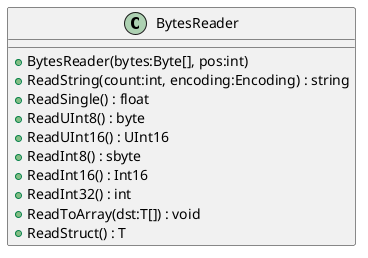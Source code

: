 @startuml
class BytesReader {
    + BytesReader(bytes:Byte[], pos:int)
    + ReadString(count:int, encoding:Encoding) : string
    + ReadSingle() : float
    + ReadUInt8() : byte
    + ReadUInt16() : UInt16
    + ReadInt8() : sbyte
    + ReadInt16() : Int16
    + ReadInt32() : int
    + ReadToArray(dst:T[]) : void
    + ReadStruct() : T
}
@enduml
